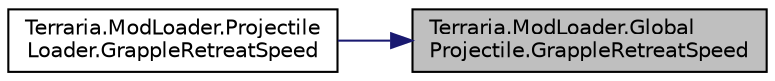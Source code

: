 digraph "Terraria.ModLoader.GlobalProjectile.GrappleRetreatSpeed"
{
 // LATEX_PDF_SIZE
  edge [fontname="Helvetica",fontsize="10",labelfontname="Helvetica",labelfontsize="10"];
  node [fontname="Helvetica",fontsize="10",shape=record];
  rankdir="RL";
  Node1 [label="Terraria.ModLoader.Global\lProjectile.GrappleRetreatSpeed",height=0.2,width=0.4,color="black", fillcolor="grey75", style="filled", fontcolor="black",tooltip="The speed at which the grapple retreats back to the player after not hitting anything...."];
  Node1 -> Node2 [dir="back",color="midnightblue",fontsize="10",style="solid",fontname="Helvetica"];
  Node2 [label="Terraria.ModLoader.Projectile\lLoader.GrappleRetreatSpeed",height=0.2,width=0.4,color="black", fillcolor="white", style="filled",URL="$class_terraria_1_1_mod_loader_1_1_projectile_loader.html#a0a57e0cf99bfad6d7007c8d521fc1964",tooltip=" "];
}
